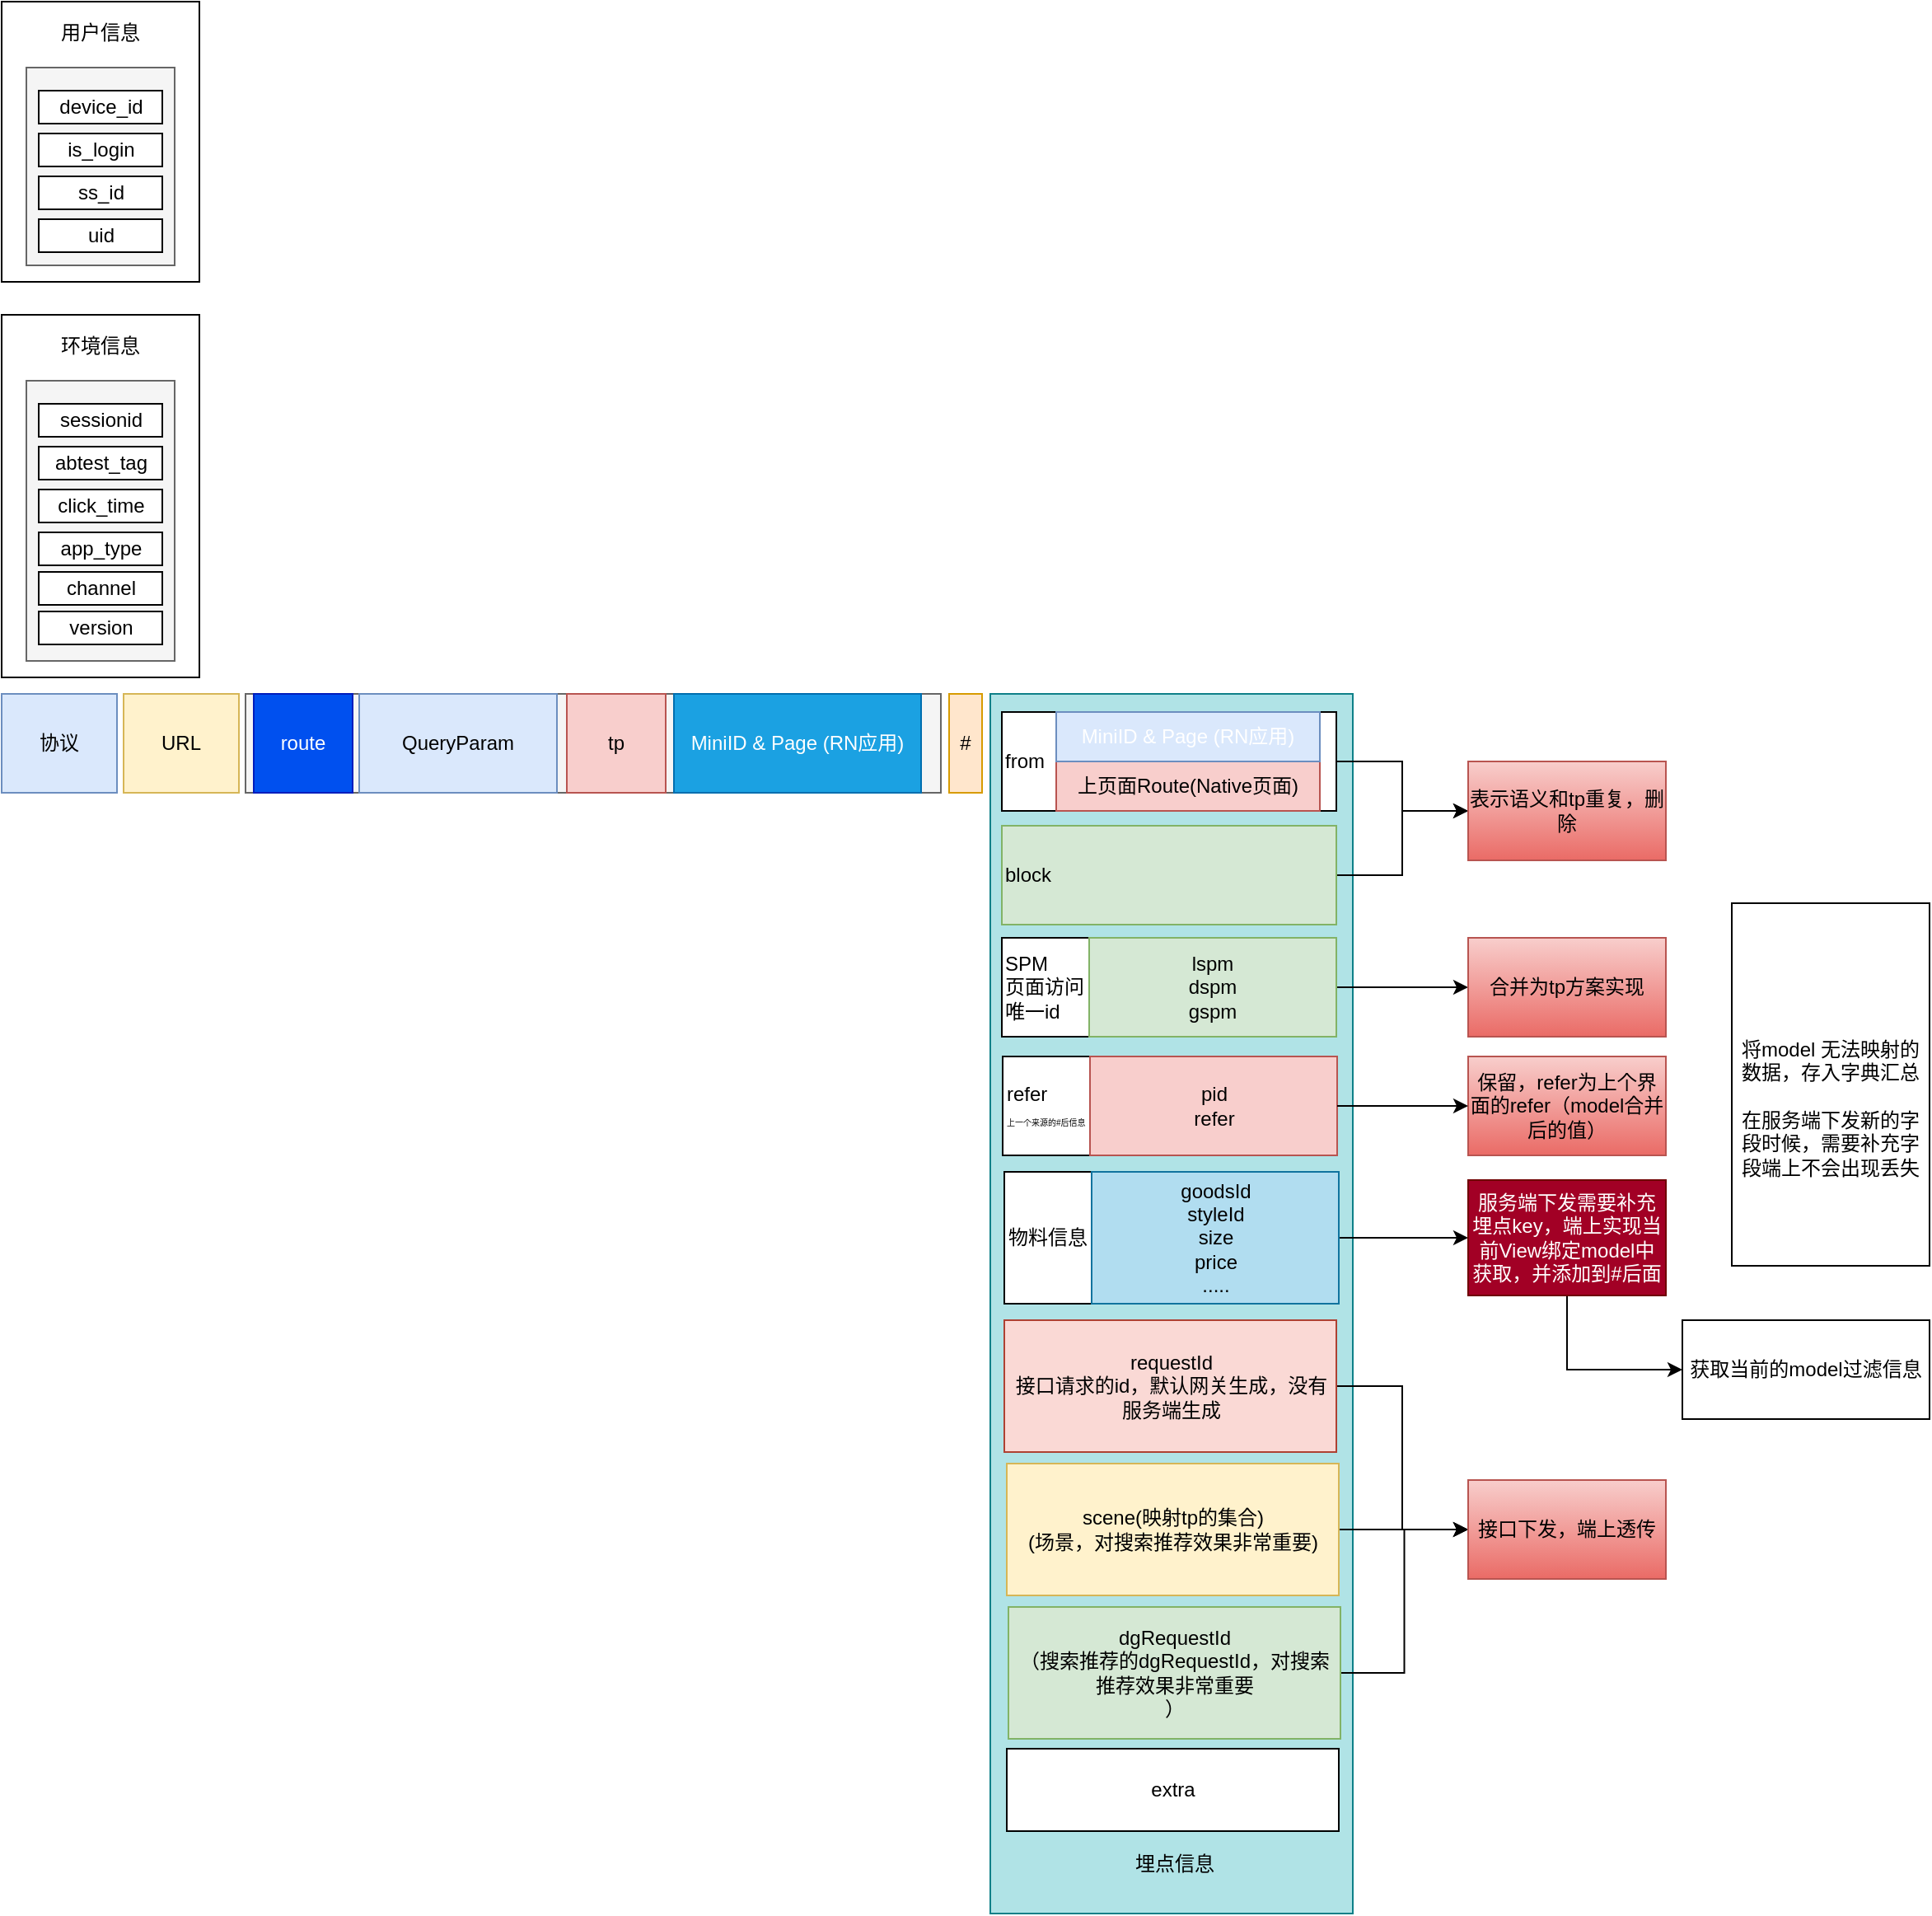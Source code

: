 <mxfile version="13.8.8" type="github">
  <diagram id="yO7neSoAsJAFCI8EGz-e" name="Page-1">
    <mxGraphModel dx="1577" dy="928" grid="1" gridSize="10" guides="1" tooltips="1" connect="1" arrows="1" fold="1" page="1" pageScale="1" pageWidth="827" pageHeight="1169" math="0" shadow="0">
      <root>
        <mxCell id="0" />
        <mxCell id="1" parent="0" />
        <mxCell id="3l6li1fzc4Xr9PB6jVyk-1" value="" style="rounded=0;whiteSpace=wrap;html=1;" vertex="1" parent="1">
          <mxGeometry x="30" y="40" width="120" height="170" as="geometry" />
        </mxCell>
        <mxCell id="3l6li1fzc4Xr9PB6jVyk-3" value="" style="rounded=0;whiteSpace=wrap;html=1;fillColor=#f5f5f5;strokeColor=#666666;fontColor=#333333;" vertex="1" parent="1">
          <mxGeometry x="45" y="80" width="90" height="120" as="geometry" />
        </mxCell>
        <mxCell id="3l6li1fzc4Xr9PB6jVyk-4" value="用户信息" style="text;html=1;strokeColor=none;fillColor=none;align=center;verticalAlign=middle;whiteSpace=wrap;rounded=0;" vertex="1" parent="1">
          <mxGeometry x="60" y="49" width="60" height="20" as="geometry" />
        </mxCell>
        <mxCell id="3l6li1fzc4Xr9PB6jVyk-5" value="device_id" style="rounded=0;whiteSpace=wrap;html=1;" vertex="1" parent="1">
          <mxGeometry x="52.5" y="94" width="75" height="20" as="geometry" />
        </mxCell>
        <mxCell id="3l6li1fzc4Xr9PB6jVyk-6" value="is_login" style="rounded=0;whiteSpace=wrap;html=1;" vertex="1" parent="1">
          <mxGeometry x="52.5" y="120" width="75" height="20" as="geometry" />
        </mxCell>
        <mxCell id="3l6li1fzc4Xr9PB6jVyk-7" value="ss_id" style="rounded=0;whiteSpace=wrap;html=1;" vertex="1" parent="1">
          <mxGeometry x="52.5" y="146" width="75" height="20" as="geometry" />
        </mxCell>
        <mxCell id="3l6li1fzc4Xr9PB6jVyk-8" value="uid" style="rounded=0;whiteSpace=wrap;html=1;" vertex="1" parent="1">
          <mxGeometry x="52.5" y="172" width="75" height="20" as="geometry" />
        </mxCell>
        <mxCell id="3l6li1fzc4Xr9PB6jVyk-9" value="" style="rounded=0;whiteSpace=wrap;html=1;" vertex="1" parent="1">
          <mxGeometry x="30" y="230" width="120" height="220" as="geometry" />
        </mxCell>
        <mxCell id="3l6li1fzc4Xr9PB6jVyk-10" value="" style="rounded=0;whiteSpace=wrap;html=1;fillColor=#f5f5f5;strokeColor=#666666;fontColor=#333333;" vertex="1" parent="1">
          <mxGeometry x="45" y="270" width="90" height="170" as="geometry" />
        </mxCell>
        <mxCell id="3l6li1fzc4Xr9PB6jVyk-11" value="环境信息" style="text;html=1;strokeColor=none;fillColor=none;align=center;verticalAlign=middle;whiteSpace=wrap;rounded=0;" vertex="1" parent="1">
          <mxGeometry x="60" y="239" width="60" height="20" as="geometry" />
        </mxCell>
        <mxCell id="3l6li1fzc4Xr9PB6jVyk-12" value="sessionid" style="rounded=0;whiteSpace=wrap;html=1;" vertex="1" parent="1">
          <mxGeometry x="52.5" y="284" width="75" height="20" as="geometry" />
        </mxCell>
        <mxCell id="3l6li1fzc4Xr9PB6jVyk-13" value="abtest_tag" style="rounded=0;whiteSpace=wrap;html=1;" vertex="1" parent="1">
          <mxGeometry x="52.5" y="310" width="75" height="20" as="geometry" />
        </mxCell>
        <mxCell id="3l6li1fzc4Xr9PB6jVyk-14" value="click_time" style="rounded=0;whiteSpace=wrap;html=1;" vertex="1" parent="1">
          <mxGeometry x="52.5" y="336" width="75" height="20" as="geometry" />
        </mxCell>
        <mxCell id="3l6li1fzc4Xr9PB6jVyk-15" value="app_type" style="rounded=0;whiteSpace=wrap;html=1;" vertex="1" parent="1">
          <mxGeometry x="52.5" y="362" width="75" height="20" as="geometry" />
        </mxCell>
        <mxCell id="3l6li1fzc4Xr9PB6jVyk-18" value="channel" style="rounded=0;whiteSpace=wrap;html=1;" vertex="1" parent="1">
          <mxGeometry x="52.5" y="386" width="75" height="20" as="geometry" />
        </mxCell>
        <mxCell id="3l6li1fzc4Xr9PB6jVyk-19" value="version" style="rounded=0;whiteSpace=wrap;html=1;" vertex="1" parent="1">
          <mxGeometry x="52.5" y="410" width="75" height="20" as="geometry" />
        </mxCell>
        <mxCell id="3l6li1fzc4Xr9PB6jVyk-20" value="协议" style="rounded=0;whiteSpace=wrap;html=1;fillColor=#dae8fc;strokeColor=#6c8ebf;" vertex="1" parent="1">
          <mxGeometry x="30" y="460" width="70" height="60" as="geometry" />
        </mxCell>
        <mxCell id="3l6li1fzc4Xr9PB6jVyk-21" value="URL" style="rounded=0;whiteSpace=wrap;html=1;fillColor=#fff2cc;strokeColor=#d6b656;" vertex="1" parent="1">
          <mxGeometry x="104" y="460" width="70" height="60" as="geometry" />
        </mxCell>
        <mxCell id="3l6li1fzc4Xr9PB6jVyk-22" value="" style="rounded=0;whiteSpace=wrap;html=1;fillColor=#f5f5f5;strokeColor=#666666;fontColor=#333333;" vertex="1" parent="1">
          <mxGeometry x="178" y="460" width="422" height="60" as="geometry" />
        </mxCell>
        <mxCell id="3l6li1fzc4Xr9PB6jVyk-24" value="route" style="whiteSpace=wrap;html=1;aspect=fixed;fillColor=#0050ef;strokeColor=#001DBC;fontColor=#ffffff;" vertex="1" parent="1">
          <mxGeometry x="183" y="460" width="60" height="60" as="geometry" />
        </mxCell>
        <mxCell id="3l6li1fzc4Xr9PB6jVyk-25" value="tp" style="whiteSpace=wrap;html=1;aspect=fixed;fillColor=#f8cecc;strokeColor=#b85450;" vertex="1" parent="1">
          <mxGeometry x="373" y="460" width="60" height="60" as="geometry" />
        </mxCell>
        <mxCell id="3l6li1fzc4Xr9PB6jVyk-28" value="QueryParam" style="rounded=0;whiteSpace=wrap;html=1;fillColor=#dae8fc;strokeColor=#6c8ebf;" vertex="1" parent="1">
          <mxGeometry x="247" y="460" width="120" height="60" as="geometry" />
        </mxCell>
        <mxCell id="3l6li1fzc4Xr9PB6jVyk-29" value="MiniID &amp;amp; Page (RN应用)" style="rounded=0;whiteSpace=wrap;html=1;fillColor=#1ba1e2;strokeColor=#006EAF;fontColor=#ffffff;" vertex="1" parent="1">
          <mxGeometry x="438" y="460" width="150" height="60" as="geometry" />
        </mxCell>
        <mxCell id="3l6li1fzc4Xr9PB6jVyk-30" value="#" style="rounded=0;whiteSpace=wrap;html=1;fillColor=#ffe6cc;strokeColor=#d79b00;" vertex="1" parent="1">
          <mxGeometry x="605" y="460" width="20" height="60" as="geometry" />
        </mxCell>
        <mxCell id="3l6li1fzc4Xr9PB6jVyk-31" value="" style="rounded=0;whiteSpace=wrap;html=1;fillColor=#b0e3e6;strokeColor=#0e8088;" vertex="1" parent="1">
          <mxGeometry x="630" y="460" width="220" height="740" as="geometry" />
        </mxCell>
        <mxCell id="3l6li1fzc4Xr9PB6jVyk-52" style="edgeStyle=orthogonalEdgeStyle;rounded=0;orthogonalLoop=1;jettySize=auto;html=1;exitX=1;exitY=0.5;exitDx=0;exitDy=0;entryX=0;entryY=0.5;entryDx=0;entryDy=0;" edge="1" parent="1" source="3l6li1fzc4Xr9PB6jVyk-33" target="3l6li1fzc4Xr9PB6jVyk-51">
          <mxGeometry relative="1" as="geometry" />
        </mxCell>
        <mxCell id="3l6li1fzc4Xr9PB6jVyk-33" value="from" style="rounded=0;whiteSpace=wrap;html=1;align=left;" vertex="1" parent="1">
          <mxGeometry x="637" y="471" width="203" height="60" as="geometry" />
        </mxCell>
        <mxCell id="3l6li1fzc4Xr9PB6jVyk-34" value="上页面Route(Native页面)" style="rounded=0;whiteSpace=wrap;html=1;fillColor=#f8cecc;strokeColor=#b85450;" vertex="1" parent="1">
          <mxGeometry x="670" y="501" width="160" height="30" as="geometry" />
        </mxCell>
        <mxCell id="3l6li1fzc4Xr9PB6jVyk-35" value="&lt;span style=&quot;color: rgb(255 , 255 , 255)&quot;&gt;MiniID &amp;amp; Page (RN应用)&lt;/span&gt;" style="rounded=0;whiteSpace=wrap;html=1;fillColor=#dae8fc;strokeColor=#6c8ebf;" vertex="1" parent="1">
          <mxGeometry x="670" y="471" width="160" height="30" as="geometry" />
        </mxCell>
        <mxCell id="3l6li1fzc4Xr9PB6jVyk-53" value="" style="edgeStyle=orthogonalEdgeStyle;rounded=0;orthogonalLoop=1;jettySize=auto;html=1;" edge="1" parent="1" source="3l6li1fzc4Xr9PB6jVyk-37" target="3l6li1fzc4Xr9PB6jVyk-51">
          <mxGeometry relative="1" as="geometry" />
        </mxCell>
        <mxCell id="3l6li1fzc4Xr9PB6jVyk-37" value="block" style="rounded=0;whiteSpace=wrap;html=1;align=left;fillColor=#d5e8d4;strokeColor=#82b366;" vertex="1" parent="1">
          <mxGeometry x="637" y="540" width="203" height="60" as="geometry" />
        </mxCell>
        <mxCell id="3l6li1fzc4Xr9PB6jVyk-38" value="SPM&lt;br&gt;页面访问唯一id" style="rounded=0;whiteSpace=wrap;html=1;align=left;" vertex="1" parent="1">
          <mxGeometry x="637" y="608" width="53" height="60" as="geometry" />
        </mxCell>
        <mxCell id="3l6li1fzc4Xr9PB6jVyk-55" style="edgeStyle=orthogonalEdgeStyle;rounded=0;orthogonalLoop=1;jettySize=auto;html=1;exitX=1;exitY=0.5;exitDx=0;exitDy=0;entryX=0;entryY=0.5;entryDx=0;entryDy=0;" edge="1" parent="1" source="3l6li1fzc4Xr9PB6jVyk-40" target="3l6li1fzc4Xr9PB6jVyk-54">
          <mxGeometry relative="1" as="geometry" />
        </mxCell>
        <mxCell id="3l6li1fzc4Xr9PB6jVyk-40" value="lspm&lt;br&gt;dspm&lt;br&gt;gspm" style="rounded=0;whiteSpace=wrap;html=1;fillColor=#d5e8d4;strokeColor=#82b366;" vertex="1" parent="1">
          <mxGeometry x="690" y="608" width="150" height="60" as="geometry" />
        </mxCell>
        <mxCell id="3l6li1fzc4Xr9PB6jVyk-41" value="refer&lt;br&gt;&lt;font style=&quot;font-size: 5px&quot;&gt;上一个来源的#后信息&lt;/font&gt;" style="rounded=0;whiteSpace=wrap;html=1;align=left;" vertex="1" parent="1">
          <mxGeometry x="637.5" y="680" width="61.5" height="60" as="geometry" />
        </mxCell>
        <mxCell id="3l6li1fzc4Xr9PB6jVyk-42" value="pid&lt;br&gt;refer" style="rounded=0;whiteSpace=wrap;html=1;fillColor=#f8cecc;strokeColor=#b85450;" vertex="1" parent="1">
          <mxGeometry x="690.5" y="680" width="150" height="60" as="geometry" />
        </mxCell>
        <mxCell id="3l6li1fzc4Xr9PB6jVyk-43" value="物料信息" style="rounded=0;whiteSpace=wrap;html=1;align=left;" vertex="1" parent="1">
          <mxGeometry x="638.5" y="750" width="61.5" height="80" as="geometry" />
        </mxCell>
        <mxCell id="3l6li1fzc4Xr9PB6jVyk-58" style="edgeStyle=orthogonalEdgeStyle;rounded=0;orthogonalLoop=1;jettySize=auto;html=1;exitX=1;exitY=0.5;exitDx=0;exitDy=0;" edge="1" parent="1" source="3l6li1fzc4Xr9PB6jVyk-44" target="3l6li1fzc4Xr9PB6jVyk-57">
          <mxGeometry relative="1" as="geometry" />
        </mxCell>
        <mxCell id="3l6li1fzc4Xr9PB6jVyk-44" value="goodsId&lt;br&gt;styleId&lt;br&gt;size&lt;br&gt;price&lt;br&gt;....." style="rounded=0;whiteSpace=wrap;html=1;fillColor=#b1ddf0;strokeColor=#10739e;" vertex="1" parent="1">
          <mxGeometry x="691.5" y="750" width="150" height="80" as="geometry" />
        </mxCell>
        <mxCell id="3l6li1fzc4Xr9PB6jVyk-61" style="edgeStyle=orthogonalEdgeStyle;rounded=0;orthogonalLoop=1;jettySize=auto;html=1;exitX=1;exitY=0.5;exitDx=0;exitDy=0;entryX=0;entryY=0.5;entryDx=0;entryDy=0;" edge="1" parent="1" source="3l6li1fzc4Xr9PB6jVyk-45" target="3l6li1fzc4Xr9PB6jVyk-59">
          <mxGeometry relative="1" as="geometry" />
        </mxCell>
        <mxCell id="3l6li1fzc4Xr9PB6jVyk-45" value="requestId&lt;br&gt;接口请求的id，默认网关生成，没有服务端生成" style="rounded=0;whiteSpace=wrap;html=1;align=center;fillColor=#fad9d5;strokeColor=#ae4132;" vertex="1" parent="1">
          <mxGeometry x="638.5" y="840" width="201.5" height="80" as="geometry" />
        </mxCell>
        <mxCell id="3l6li1fzc4Xr9PB6jVyk-62" style="edgeStyle=orthogonalEdgeStyle;rounded=0;orthogonalLoop=1;jettySize=auto;html=1;exitX=1;exitY=0.5;exitDx=0;exitDy=0;entryX=0;entryY=0.5;entryDx=0;entryDy=0;" edge="1" parent="1" source="3l6li1fzc4Xr9PB6jVyk-47" target="3l6li1fzc4Xr9PB6jVyk-59">
          <mxGeometry relative="1" as="geometry">
            <mxPoint x="900" y="960" as="targetPoint" />
          </mxGeometry>
        </mxCell>
        <mxCell id="3l6li1fzc4Xr9PB6jVyk-47" value="scene(映射tp的集合)&lt;br&gt;(场景，对搜索推荐效果非常重要)" style="rounded=0;whiteSpace=wrap;html=1;align=center;fillColor=#fff2cc;strokeColor=#d6b656;" vertex="1" parent="1">
          <mxGeometry x="640" y="927" width="201.5" height="80" as="geometry" />
        </mxCell>
        <mxCell id="3l6li1fzc4Xr9PB6jVyk-63" style="edgeStyle=orthogonalEdgeStyle;rounded=0;orthogonalLoop=1;jettySize=auto;html=1;exitX=1;exitY=0.5;exitDx=0;exitDy=0;entryX=0;entryY=0.5;entryDx=0;entryDy=0;" edge="1" parent="1" source="3l6li1fzc4Xr9PB6jVyk-48" target="3l6li1fzc4Xr9PB6jVyk-59">
          <mxGeometry relative="1" as="geometry">
            <mxPoint x="890" y="960" as="targetPoint" />
          </mxGeometry>
        </mxCell>
        <mxCell id="3l6li1fzc4Xr9PB6jVyk-48" value="dgRequestId&lt;br&gt;（搜索推荐的dgRequestId，对搜索推荐效果非常重要&lt;br&gt;）" style="rounded=0;whiteSpace=wrap;html=1;align=center;fillColor=#d5e8d4;strokeColor=#82b366;" vertex="1" parent="1">
          <mxGeometry x="641" y="1014" width="201.5" height="80" as="geometry" />
        </mxCell>
        <mxCell id="3l6li1fzc4Xr9PB6jVyk-49" value="extra" style="rounded=0;whiteSpace=wrap;html=1;align=center;" vertex="1" parent="1">
          <mxGeometry x="640" y="1100" width="201.5" height="50" as="geometry" />
        </mxCell>
        <mxCell id="3l6li1fzc4Xr9PB6jVyk-50" value="埋点信息" style="text;html=1;strokeColor=none;fillColor=none;align=center;verticalAlign=middle;whiteSpace=wrap;rounded=0;" vertex="1" parent="1">
          <mxGeometry x="711.75" y="1160" width="60" height="20" as="geometry" />
        </mxCell>
        <mxCell id="3l6li1fzc4Xr9PB6jVyk-51" value="表示语义和tp重复，删除" style="rounded=0;whiteSpace=wrap;html=1;align=center;fillColor=#f8cecc;strokeColor=#b85450;gradientColor=#ea6b66;" vertex="1" parent="1">
          <mxGeometry x="920" y="501" width="120" height="60" as="geometry" />
        </mxCell>
        <mxCell id="3l6li1fzc4Xr9PB6jVyk-54" value="合并为tp方案实现" style="rounded=0;whiteSpace=wrap;html=1;align=center;fillColor=#f8cecc;strokeColor=#b85450;gradientColor=#ea6b66;" vertex="1" parent="1">
          <mxGeometry x="920" y="608" width="120" height="60" as="geometry" />
        </mxCell>
        <mxCell id="3l6li1fzc4Xr9PB6jVyk-69" style="edgeStyle=orthogonalEdgeStyle;rounded=0;orthogonalLoop=1;jettySize=auto;html=1;exitX=0.5;exitY=1;exitDx=0;exitDy=0;entryX=0;entryY=0.5;entryDx=0;entryDy=0;" edge="1" parent="1" source="3l6li1fzc4Xr9PB6jVyk-57" target="3l6li1fzc4Xr9PB6jVyk-67">
          <mxGeometry relative="1" as="geometry" />
        </mxCell>
        <mxCell id="3l6li1fzc4Xr9PB6jVyk-57" value="服务端下发需要补充埋点key，端上实现当前View绑定model中获取，并添加到#后面" style="rounded=0;whiteSpace=wrap;html=1;align=center;fillColor=#a20025;strokeColor=#6F0000;fontColor=#ffffff;" vertex="1" parent="1">
          <mxGeometry x="920" y="755" width="120" height="70" as="geometry" />
        </mxCell>
        <mxCell id="3l6li1fzc4Xr9PB6jVyk-59" value="接口下发，端上透传" style="rounded=0;whiteSpace=wrap;html=1;align=center;fillColor=#f8cecc;strokeColor=#b85450;gradientColor=#ea6b66;" vertex="1" parent="1">
          <mxGeometry x="920" y="937" width="120" height="60" as="geometry" />
        </mxCell>
        <mxCell id="3l6li1fzc4Xr9PB6jVyk-66" value="&lt;br&gt;&lt;br&gt;将model 无法映射的数据，存入字典汇总&lt;br&gt;&lt;br&gt;在服务端下发新的字段时候，需要补充字段端上不会出现丢失" style="rounded=0;whiteSpace=wrap;html=1;" vertex="1" parent="1">
          <mxGeometry x="1080" y="587" width="120" height="220" as="geometry" />
        </mxCell>
        <mxCell id="3l6li1fzc4Xr9PB6jVyk-67" value="获取当前的model过滤信息" style="rounded=0;whiteSpace=wrap;html=1;align=center;" vertex="1" parent="1">
          <mxGeometry x="1050" y="840" width="150" height="60" as="geometry" />
        </mxCell>
        <mxCell id="3l6li1fzc4Xr9PB6jVyk-70" value="保留，refer为上个界面的refer（model合并后的值）" style="rounded=0;whiteSpace=wrap;html=1;align=center;fillColor=#f8cecc;strokeColor=#b85450;gradientColor=#ea6b66;" vertex="1" parent="1">
          <mxGeometry x="920" y="680" width="120" height="60" as="geometry" />
        </mxCell>
        <mxCell id="3l6li1fzc4Xr9PB6jVyk-71" style="edgeStyle=orthogonalEdgeStyle;rounded=0;orthogonalLoop=1;jettySize=auto;html=1;exitX=1;exitY=0.5;exitDx=0;exitDy=0;" edge="1" parent="1" source="3l6li1fzc4Xr9PB6jVyk-42">
          <mxGeometry relative="1" as="geometry">
            <mxPoint x="850" y="648" as="sourcePoint" />
            <mxPoint x="920" y="710" as="targetPoint" />
          </mxGeometry>
        </mxCell>
      </root>
    </mxGraphModel>
  </diagram>
</mxfile>
